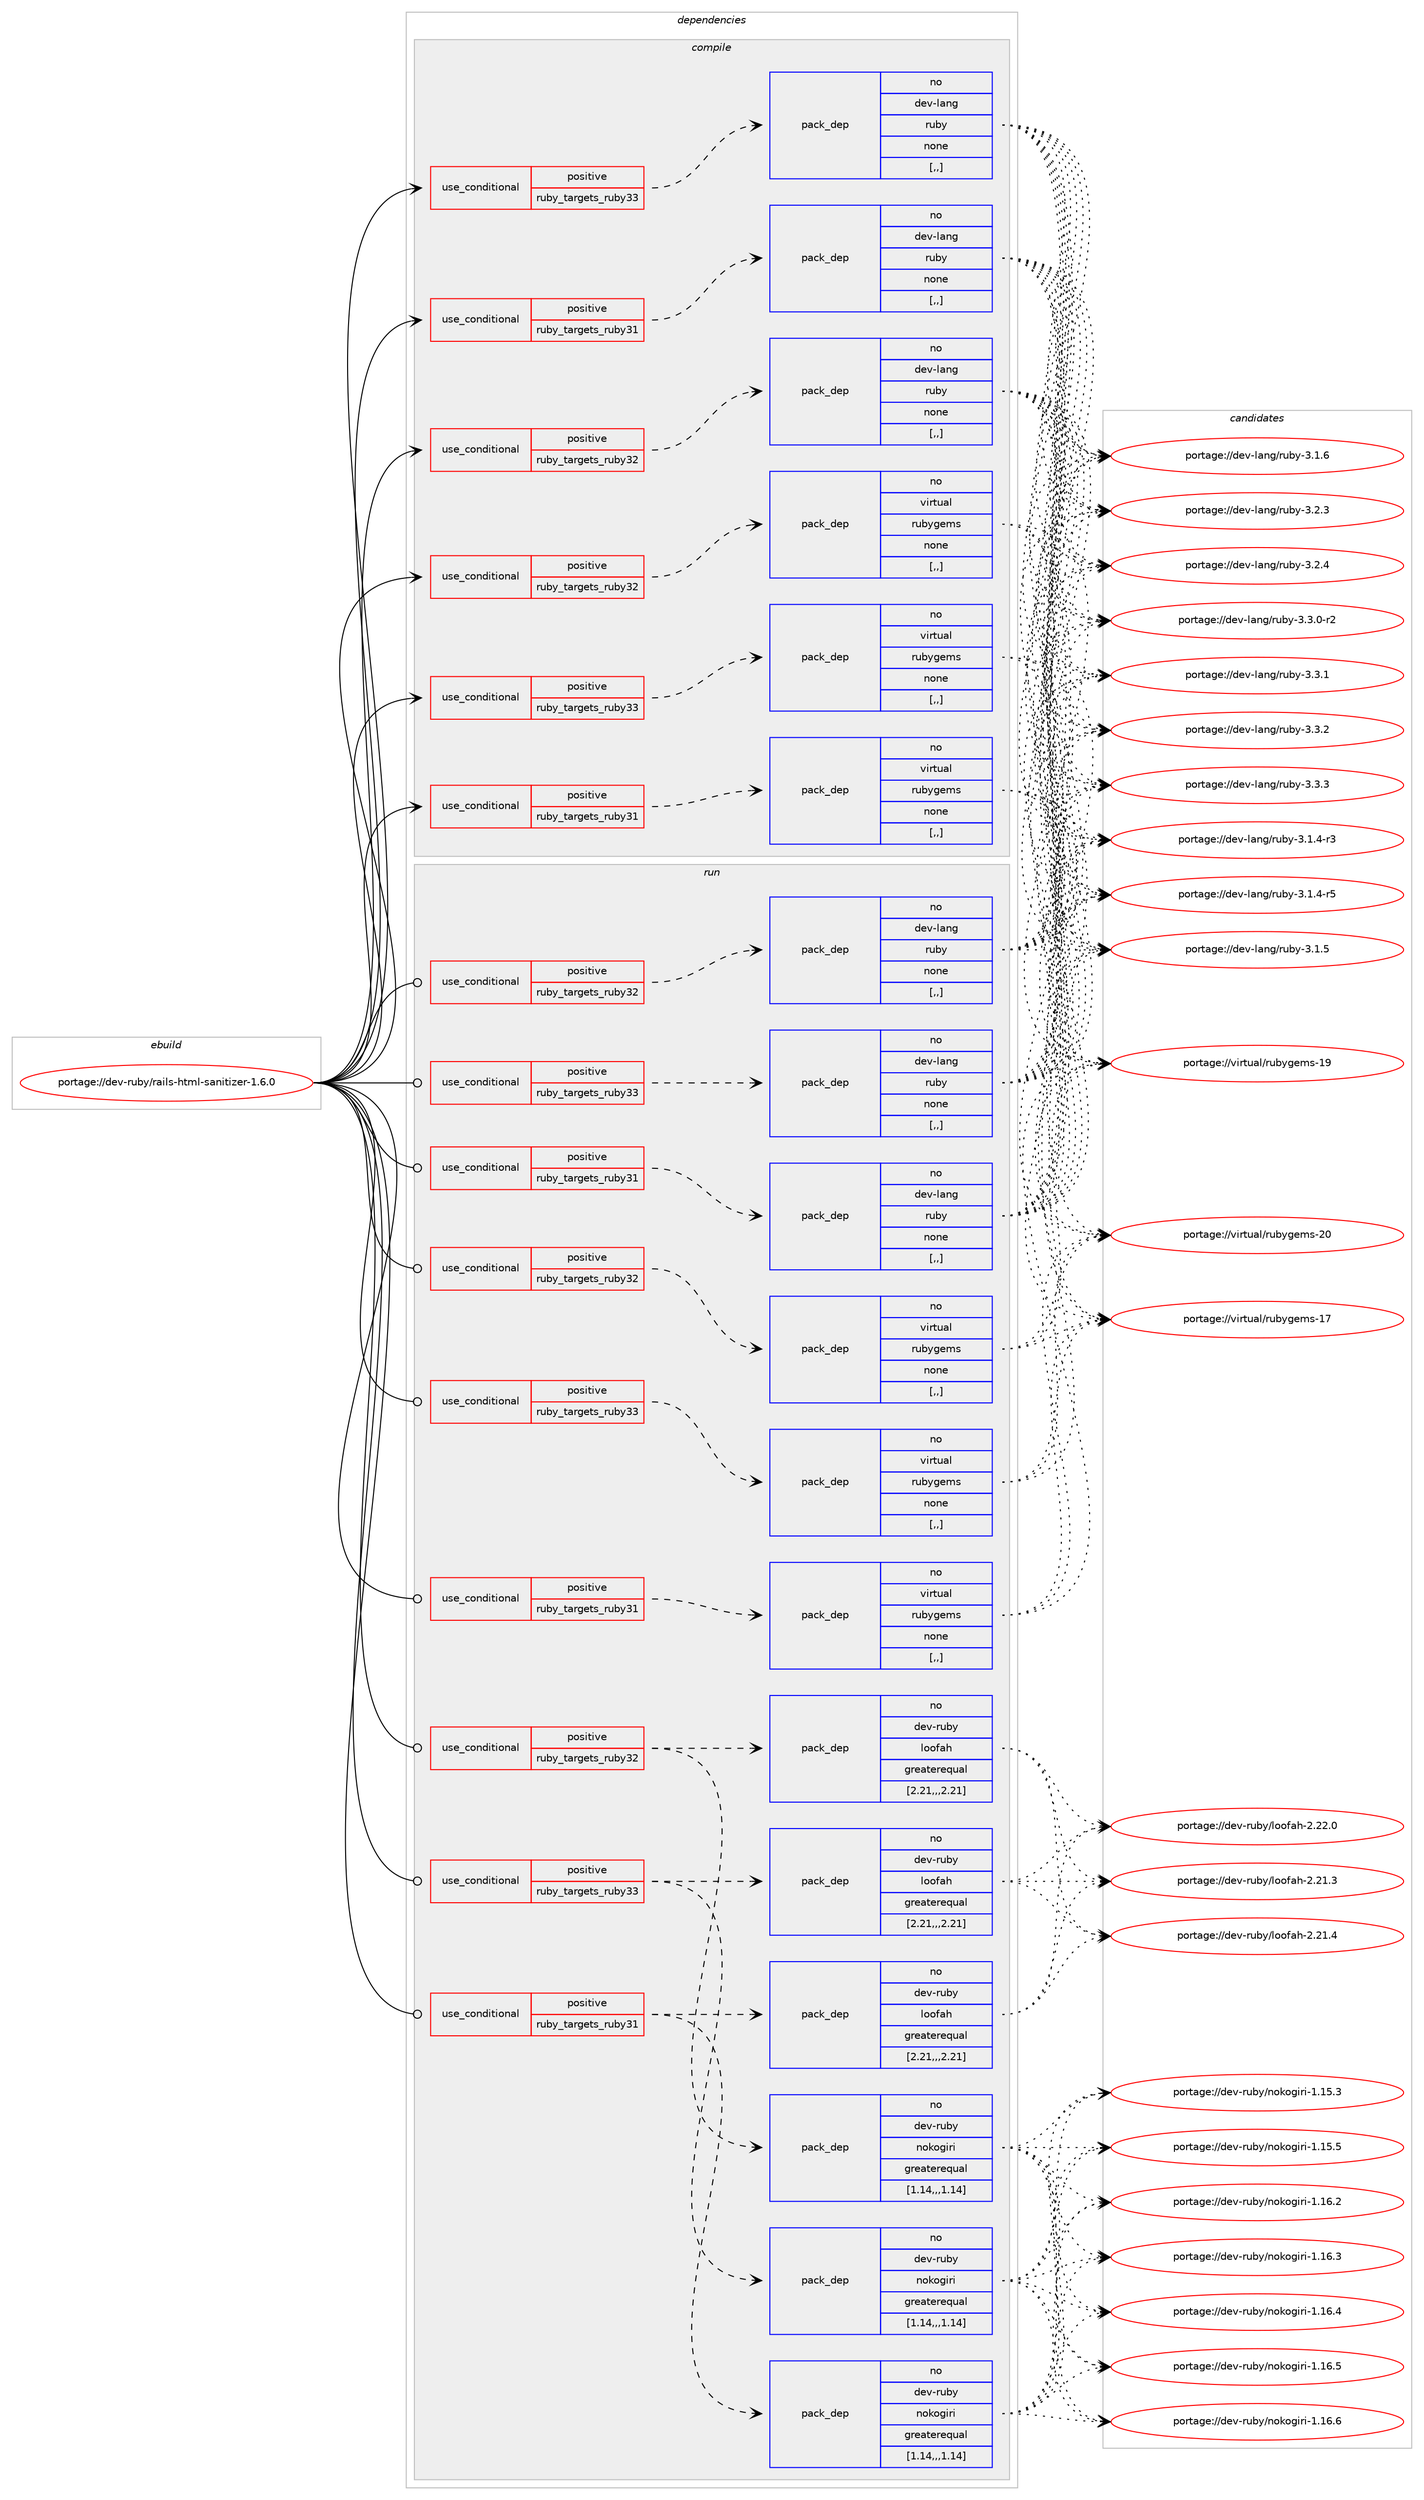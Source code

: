 digraph prolog {

# *************
# Graph options
# *************

newrank=true;
concentrate=true;
compound=true;
graph [rankdir=LR,fontname=Helvetica,fontsize=10,ranksep=1.5];#, ranksep=2.5, nodesep=0.2];
edge  [arrowhead=vee];
node  [fontname=Helvetica,fontsize=10];

# **********
# The ebuild
# **********

subgraph cluster_leftcol {
color=gray;
rank=same;
label=<<i>ebuild</i>>;
id [label="portage://dev-ruby/rails-html-sanitizer-1.6.0", color=red, width=4, href="../dev-ruby/rails-html-sanitizer-1.6.0.svg"];
}

# ****************
# The dependencies
# ****************

subgraph cluster_midcol {
color=gray;
label=<<i>dependencies</i>>;
subgraph cluster_compile {
fillcolor="#eeeeee";
style=filled;
label=<<i>compile</i>>;
subgraph cond52082 {
dependency192136 [label=<<TABLE BORDER="0" CELLBORDER="1" CELLSPACING="0" CELLPADDING="4"><TR><TD ROWSPAN="3" CELLPADDING="10">use_conditional</TD></TR><TR><TD>positive</TD></TR><TR><TD>ruby_targets_ruby31</TD></TR></TABLE>>, shape=none, color=red];
subgraph pack138737 {
dependency192137 [label=<<TABLE BORDER="0" CELLBORDER="1" CELLSPACING="0" CELLPADDING="4" WIDTH="220"><TR><TD ROWSPAN="6" CELLPADDING="30">pack_dep</TD></TR><TR><TD WIDTH="110">no</TD></TR><TR><TD>dev-lang</TD></TR><TR><TD>ruby</TD></TR><TR><TD>none</TD></TR><TR><TD>[,,]</TD></TR></TABLE>>, shape=none, color=blue];
}
dependency192136:e -> dependency192137:w [weight=20,style="dashed",arrowhead="vee"];
}
id:e -> dependency192136:w [weight=20,style="solid",arrowhead="vee"];
subgraph cond52083 {
dependency192138 [label=<<TABLE BORDER="0" CELLBORDER="1" CELLSPACING="0" CELLPADDING="4"><TR><TD ROWSPAN="3" CELLPADDING="10">use_conditional</TD></TR><TR><TD>positive</TD></TR><TR><TD>ruby_targets_ruby31</TD></TR></TABLE>>, shape=none, color=red];
subgraph pack138738 {
dependency192139 [label=<<TABLE BORDER="0" CELLBORDER="1" CELLSPACING="0" CELLPADDING="4" WIDTH="220"><TR><TD ROWSPAN="6" CELLPADDING="30">pack_dep</TD></TR><TR><TD WIDTH="110">no</TD></TR><TR><TD>virtual</TD></TR><TR><TD>rubygems</TD></TR><TR><TD>none</TD></TR><TR><TD>[,,]</TD></TR></TABLE>>, shape=none, color=blue];
}
dependency192138:e -> dependency192139:w [weight=20,style="dashed",arrowhead="vee"];
}
id:e -> dependency192138:w [weight=20,style="solid",arrowhead="vee"];
subgraph cond52084 {
dependency192140 [label=<<TABLE BORDER="0" CELLBORDER="1" CELLSPACING="0" CELLPADDING="4"><TR><TD ROWSPAN="3" CELLPADDING="10">use_conditional</TD></TR><TR><TD>positive</TD></TR><TR><TD>ruby_targets_ruby32</TD></TR></TABLE>>, shape=none, color=red];
subgraph pack138739 {
dependency192141 [label=<<TABLE BORDER="0" CELLBORDER="1" CELLSPACING="0" CELLPADDING="4" WIDTH="220"><TR><TD ROWSPAN="6" CELLPADDING="30">pack_dep</TD></TR><TR><TD WIDTH="110">no</TD></TR><TR><TD>dev-lang</TD></TR><TR><TD>ruby</TD></TR><TR><TD>none</TD></TR><TR><TD>[,,]</TD></TR></TABLE>>, shape=none, color=blue];
}
dependency192140:e -> dependency192141:w [weight=20,style="dashed",arrowhead="vee"];
}
id:e -> dependency192140:w [weight=20,style="solid",arrowhead="vee"];
subgraph cond52085 {
dependency192142 [label=<<TABLE BORDER="0" CELLBORDER="1" CELLSPACING="0" CELLPADDING="4"><TR><TD ROWSPAN="3" CELLPADDING="10">use_conditional</TD></TR><TR><TD>positive</TD></TR><TR><TD>ruby_targets_ruby32</TD></TR></TABLE>>, shape=none, color=red];
subgraph pack138740 {
dependency192143 [label=<<TABLE BORDER="0" CELLBORDER="1" CELLSPACING="0" CELLPADDING="4" WIDTH="220"><TR><TD ROWSPAN="6" CELLPADDING="30">pack_dep</TD></TR><TR><TD WIDTH="110">no</TD></TR><TR><TD>virtual</TD></TR><TR><TD>rubygems</TD></TR><TR><TD>none</TD></TR><TR><TD>[,,]</TD></TR></TABLE>>, shape=none, color=blue];
}
dependency192142:e -> dependency192143:w [weight=20,style="dashed",arrowhead="vee"];
}
id:e -> dependency192142:w [weight=20,style="solid",arrowhead="vee"];
subgraph cond52086 {
dependency192144 [label=<<TABLE BORDER="0" CELLBORDER="1" CELLSPACING="0" CELLPADDING="4"><TR><TD ROWSPAN="3" CELLPADDING="10">use_conditional</TD></TR><TR><TD>positive</TD></TR><TR><TD>ruby_targets_ruby33</TD></TR></TABLE>>, shape=none, color=red];
subgraph pack138741 {
dependency192145 [label=<<TABLE BORDER="0" CELLBORDER="1" CELLSPACING="0" CELLPADDING="4" WIDTH="220"><TR><TD ROWSPAN="6" CELLPADDING="30">pack_dep</TD></TR><TR><TD WIDTH="110">no</TD></TR><TR><TD>dev-lang</TD></TR><TR><TD>ruby</TD></TR><TR><TD>none</TD></TR><TR><TD>[,,]</TD></TR></TABLE>>, shape=none, color=blue];
}
dependency192144:e -> dependency192145:w [weight=20,style="dashed",arrowhead="vee"];
}
id:e -> dependency192144:w [weight=20,style="solid",arrowhead="vee"];
subgraph cond52087 {
dependency192146 [label=<<TABLE BORDER="0" CELLBORDER="1" CELLSPACING="0" CELLPADDING="4"><TR><TD ROWSPAN="3" CELLPADDING="10">use_conditional</TD></TR><TR><TD>positive</TD></TR><TR><TD>ruby_targets_ruby33</TD></TR></TABLE>>, shape=none, color=red];
subgraph pack138742 {
dependency192147 [label=<<TABLE BORDER="0" CELLBORDER="1" CELLSPACING="0" CELLPADDING="4" WIDTH="220"><TR><TD ROWSPAN="6" CELLPADDING="30">pack_dep</TD></TR><TR><TD WIDTH="110">no</TD></TR><TR><TD>virtual</TD></TR><TR><TD>rubygems</TD></TR><TR><TD>none</TD></TR><TR><TD>[,,]</TD></TR></TABLE>>, shape=none, color=blue];
}
dependency192146:e -> dependency192147:w [weight=20,style="dashed",arrowhead="vee"];
}
id:e -> dependency192146:w [weight=20,style="solid",arrowhead="vee"];
}
subgraph cluster_compileandrun {
fillcolor="#eeeeee";
style=filled;
label=<<i>compile and run</i>>;
}
subgraph cluster_run {
fillcolor="#eeeeee";
style=filled;
label=<<i>run</i>>;
subgraph cond52088 {
dependency192148 [label=<<TABLE BORDER="0" CELLBORDER="1" CELLSPACING="0" CELLPADDING="4"><TR><TD ROWSPAN="3" CELLPADDING="10">use_conditional</TD></TR><TR><TD>positive</TD></TR><TR><TD>ruby_targets_ruby31</TD></TR></TABLE>>, shape=none, color=red];
subgraph pack138743 {
dependency192149 [label=<<TABLE BORDER="0" CELLBORDER="1" CELLSPACING="0" CELLPADDING="4" WIDTH="220"><TR><TD ROWSPAN="6" CELLPADDING="30">pack_dep</TD></TR><TR><TD WIDTH="110">no</TD></TR><TR><TD>dev-lang</TD></TR><TR><TD>ruby</TD></TR><TR><TD>none</TD></TR><TR><TD>[,,]</TD></TR></TABLE>>, shape=none, color=blue];
}
dependency192148:e -> dependency192149:w [weight=20,style="dashed",arrowhead="vee"];
}
id:e -> dependency192148:w [weight=20,style="solid",arrowhead="odot"];
subgraph cond52089 {
dependency192150 [label=<<TABLE BORDER="0" CELLBORDER="1" CELLSPACING="0" CELLPADDING="4"><TR><TD ROWSPAN="3" CELLPADDING="10">use_conditional</TD></TR><TR><TD>positive</TD></TR><TR><TD>ruby_targets_ruby31</TD></TR></TABLE>>, shape=none, color=red];
subgraph pack138744 {
dependency192151 [label=<<TABLE BORDER="0" CELLBORDER="1" CELLSPACING="0" CELLPADDING="4" WIDTH="220"><TR><TD ROWSPAN="6" CELLPADDING="30">pack_dep</TD></TR><TR><TD WIDTH="110">no</TD></TR><TR><TD>dev-ruby</TD></TR><TR><TD>loofah</TD></TR><TR><TD>greaterequal</TD></TR><TR><TD>[2.21,,,2.21]</TD></TR></TABLE>>, shape=none, color=blue];
}
dependency192150:e -> dependency192151:w [weight=20,style="dashed",arrowhead="vee"];
subgraph pack138745 {
dependency192152 [label=<<TABLE BORDER="0" CELLBORDER="1" CELLSPACING="0" CELLPADDING="4" WIDTH="220"><TR><TD ROWSPAN="6" CELLPADDING="30">pack_dep</TD></TR><TR><TD WIDTH="110">no</TD></TR><TR><TD>dev-ruby</TD></TR><TR><TD>nokogiri</TD></TR><TR><TD>greaterequal</TD></TR><TR><TD>[1.14,,,1.14]</TD></TR></TABLE>>, shape=none, color=blue];
}
dependency192150:e -> dependency192152:w [weight=20,style="dashed",arrowhead="vee"];
}
id:e -> dependency192150:w [weight=20,style="solid",arrowhead="odot"];
subgraph cond52090 {
dependency192153 [label=<<TABLE BORDER="0" CELLBORDER="1" CELLSPACING="0" CELLPADDING="4"><TR><TD ROWSPAN="3" CELLPADDING="10">use_conditional</TD></TR><TR><TD>positive</TD></TR><TR><TD>ruby_targets_ruby31</TD></TR></TABLE>>, shape=none, color=red];
subgraph pack138746 {
dependency192154 [label=<<TABLE BORDER="0" CELLBORDER="1" CELLSPACING="0" CELLPADDING="4" WIDTH="220"><TR><TD ROWSPAN="6" CELLPADDING="30">pack_dep</TD></TR><TR><TD WIDTH="110">no</TD></TR><TR><TD>virtual</TD></TR><TR><TD>rubygems</TD></TR><TR><TD>none</TD></TR><TR><TD>[,,]</TD></TR></TABLE>>, shape=none, color=blue];
}
dependency192153:e -> dependency192154:w [weight=20,style="dashed",arrowhead="vee"];
}
id:e -> dependency192153:w [weight=20,style="solid",arrowhead="odot"];
subgraph cond52091 {
dependency192155 [label=<<TABLE BORDER="0" CELLBORDER="1" CELLSPACING="0" CELLPADDING="4"><TR><TD ROWSPAN="3" CELLPADDING="10">use_conditional</TD></TR><TR><TD>positive</TD></TR><TR><TD>ruby_targets_ruby32</TD></TR></TABLE>>, shape=none, color=red];
subgraph pack138747 {
dependency192156 [label=<<TABLE BORDER="0" CELLBORDER="1" CELLSPACING="0" CELLPADDING="4" WIDTH="220"><TR><TD ROWSPAN="6" CELLPADDING="30">pack_dep</TD></TR><TR><TD WIDTH="110">no</TD></TR><TR><TD>dev-lang</TD></TR><TR><TD>ruby</TD></TR><TR><TD>none</TD></TR><TR><TD>[,,]</TD></TR></TABLE>>, shape=none, color=blue];
}
dependency192155:e -> dependency192156:w [weight=20,style="dashed",arrowhead="vee"];
}
id:e -> dependency192155:w [weight=20,style="solid",arrowhead="odot"];
subgraph cond52092 {
dependency192157 [label=<<TABLE BORDER="0" CELLBORDER="1" CELLSPACING="0" CELLPADDING="4"><TR><TD ROWSPAN="3" CELLPADDING="10">use_conditional</TD></TR><TR><TD>positive</TD></TR><TR><TD>ruby_targets_ruby32</TD></TR></TABLE>>, shape=none, color=red];
subgraph pack138748 {
dependency192158 [label=<<TABLE BORDER="0" CELLBORDER="1" CELLSPACING="0" CELLPADDING="4" WIDTH="220"><TR><TD ROWSPAN="6" CELLPADDING="30">pack_dep</TD></TR><TR><TD WIDTH="110">no</TD></TR><TR><TD>dev-ruby</TD></TR><TR><TD>loofah</TD></TR><TR><TD>greaterequal</TD></TR><TR><TD>[2.21,,,2.21]</TD></TR></TABLE>>, shape=none, color=blue];
}
dependency192157:e -> dependency192158:w [weight=20,style="dashed",arrowhead="vee"];
subgraph pack138749 {
dependency192159 [label=<<TABLE BORDER="0" CELLBORDER="1" CELLSPACING="0" CELLPADDING="4" WIDTH="220"><TR><TD ROWSPAN="6" CELLPADDING="30">pack_dep</TD></TR><TR><TD WIDTH="110">no</TD></TR><TR><TD>dev-ruby</TD></TR><TR><TD>nokogiri</TD></TR><TR><TD>greaterequal</TD></TR><TR><TD>[1.14,,,1.14]</TD></TR></TABLE>>, shape=none, color=blue];
}
dependency192157:e -> dependency192159:w [weight=20,style="dashed",arrowhead="vee"];
}
id:e -> dependency192157:w [weight=20,style="solid",arrowhead="odot"];
subgraph cond52093 {
dependency192160 [label=<<TABLE BORDER="0" CELLBORDER="1" CELLSPACING="0" CELLPADDING="4"><TR><TD ROWSPAN="3" CELLPADDING="10">use_conditional</TD></TR><TR><TD>positive</TD></TR><TR><TD>ruby_targets_ruby32</TD></TR></TABLE>>, shape=none, color=red];
subgraph pack138750 {
dependency192161 [label=<<TABLE BORDER="0" CELLBORDER="1" CELLSPACING="0" CELLPADDING="4" WIDTH="220"><TR><TD ROWSPAN="6" CELLPADDING="30">pack_dep</TD></TR><TR><TD WIDTH="110">no</TD></TR><TR><TD>virtual</TD></TR><TR><TD>rubygems</TD></TR><TR><TD>none</TD></TR><TR><TD>[,,]</TD></TR></TABLE>>, shape=none, color=blue];
}
dependency192160:e -> dependency192161:w [weight=20,style="dashed",arrowhead="vee"];
}
id:e -> dependency192160:w [weight=20,style="solid",arrowhead="odot"];
subgraph cond52094 {
dependency192162 [label=<<TABLE BORDER="0" CELLBORDER="1" CELLSPACING="0" CELLPADDING="4"><TR><TD ROWSPAN="3" CELLPADDING="10">use_conditional</TD></TR><TR><TD>positive</TD></TR><TR><TD>ruby_targets_ruby33</TD></TR></TABLE>>, shape=none, color=red];
subgraph pack138751 {
dependency192163 [label=<<TABLE BORDER="0" CELLBORDER="1" CELLSPACING="0" CELLPADDING="4" WIDTH="220"><TR><TD ROWSPAN="6" CELLPADDING="30">pack_dep</TD></TR><TR><TD WIDTH="110">no</TD></TR><TR><TD>dev-lang</TD></TR><TR><TD>ruby</TD></TR><TR><TD>none</TD></TR><TR><TD>[,,]</TD></TR></TABLE>>, shape=none, color=blue];
}
dependency192162:e -> dependency192163:w [weight=20,style="dashed",arrowhead="vee"];
}
id:e -> dependency192162:w [weight=20,style="solid",arrowhead="odot"];
subgraph cond52095 {
dependency192164 [label=<<TABLE BORDER="0" CELLBORDER="1" CELLSPACING="0" CELLPADDING="4"><TR><TD ROWSPAN="3" CELLPADDING="10">use_conditional</TD></TR><TR><TD>positive</TD></TR><TR><TD>ruby_targets_ruby33</TD></TR></TABLE>>, shape=none, color=red];
subgraph pack138752 {
dependency192165 [label=<<TABLE BORDER="0" CELLBORDER="1" CELLSPACING="0" CELLPADDING="4" WIDTH="220"><TR><TD ROWSPAN="6" CELLPADDING="30">pack_dep</TD></TR><TR><TD WIDTH="110">no</TD></TR><TR><TD>dev-ruby</TD></TR><TR><TD>loofah</TD></TR><TR><TD>greaterequal</TD></TR><TR><TD>[2.21,,,2.21]</TD></TR></TABLE>>, shape=none, color=blue];
}
dependency192164:e -> dependency192165:w [weight=20,style="dashed",arrowhead="vee"];
subgraph pack138753 {
dependency192166 [label=<<TABLE BORDER="0" CELLBORDER="1" CELLSPACING="0" CELLPADDING="4" WIDTH="220"><TR><TD ROWSPAN="6" CELLPADDING="30">pack_dep</TD></TR><TR><TD WIDTH="110">no</TD></TR><TR><TD>dev-ruby</TD></TR><TR><TD>nokogiri</TD></TR><TR><TD>greaterequal</TD></TR><TR><TD>[1.14,,,1.14]</TD></TR></TABLE>>, shape=none, color=blue];
}
dependency192164:e -> dependency192166:w [weight=20,style="dashed",arrowhead="vee"];
}
id:e -> dependency192164:w [weight=20,style="solid",arrowhead="odot"];
subgraph cond52096 {
dependency192167 [label=<<TABLE BORDER="0" CELLBORDER="1" CELLSPACING="0" CELLPADDING="4"><TR><TD ROWSPAN="3" CELLPADDING="10">use_conditional</TD></TR><TR><TD>positive</TD></TR><TR><TD>ruby_targets_ruby33</TD></TR></TABLE>>, shape=none, color=red];
subgraph pack138754 {
dependency192168 [label=<<TABLE BORDER="0" CELLBORDER="1" CELLSPACING="0" CELLPADDING="4" WIDTH="220"><TR><TD ROWSPAN="6" CELLPADDING="30">pack_dep</TD></TR><TR><TD WIDTH="110">no</TD></TR><TR><TD>virtual</TD></TR><TR><TD>rubygems</TD></TR><TR><TD>none</TD></TR><TR><TD>[,,]</TD></TR></TABLE>>, shape=none, color=blue];
}
dependency192167:e -> dependency192168:w [weight=20,style="dashed",arrowhead="vee"];
}
id:e -> dependency192167:w [weight=20,style="solid",arrowhead="odot"];
}
}

# **************
# The candidates
# **************

subgraph cluster_choices {
rank=same;
color=gray;
label=<<i>candidates</i>>;

subgraph choice138737 {
color=black;
nodesep=1;
choice100101118451089711010347114117981214551464946524511451 [label="portage://dev-lang/ruby-3.1.4-r3", color=red, width=4,href="../dev-lang/ruby-3.1.4-r3.svg"];
choice100101118451089711010347114117981214551464946524511453 [label="portage://dev-lang/ruby-3.1.4-r5", color=red, width=4,href="../dev-lang/ruby-3.1.4-r5.svg"];
choice10010111845108971101034711411798121455146494653 [label="portage://dev-lang/ruby-3.1.5", color=red, width=4,href="../dev-lang/ruby-3.1.5.svg"];
choice10010111845108971101034711411798121455146494654 [label="portage://dev-lang/ruby-3.1.6", color=red, width=4,href="../dev-lang/ruby-3.1.6.svg"];
choice10010111845108971101034711411798121455146504651 [label="portage://dev-lang/ruby-3.2.3", color=red, width=4,href="../dev-lang/ruby-3.2.3.svg"];
choice10010111845108971101034711411798121455146504652 [label="portage://dev-lang/ruby-3.2.4", color=red, width=4,href="../dev-lang/ruby-3.2.4.svg"];
choice100101118451089711010347114117981214551465146484511450 [label="portage://dev-lang/ruby-3.3.0-r2", color=red, width=4,href="../dev-lang/ruby-3.3.0-r2.svg"];
choice10010111845108971101034711411798121455146514649 [label="portage://dev-lang/ruby-3.3.1", color=red, width=4,href="../dev-lang/ruby-3.3.1.svg"];
choice10010111845108971101034711411798121455146514650 [label="portage://dev-lang/ruby-3.3.2", color=red, width=4,href="../dev-lang/ruby-3.3.2.svg"];
choice10010111845108971101034711411798121455146514651 [label="portage://dev-lang/ruby-3.3.3", color=red, width=4,href="../dev-lang/ruby-3.3.3.svg"];
dependency192137:e -> choice100101118451089711010347114117981214551464946524511451:w [style=dotted,weight="100"];
dependency192137:e -> choice100101118451089711010347114117981214551464946524511453:w [style=dotted,weight="100"];
dependency192137:e -> choice10010111845108971101034711411798121455146494653:w [style=dotted,weight="100"];
dependency192137:e -> choice10010111845108971101034711411798121455146494654:w [style=dotted,weight="100"];
dependency192137:e -> choice10010111845108971101034711411798121455146504651:w [style=dotted,weight="100"];
dependency192137:e -> choice10010111845108971101034711411798121455146504652:w [style=dotted,weight="100"];
dependency192137:e -> choice100101118451089711010347114117981214551465146484511450:w [style=dotted,weight="100"];
dependency192137:e -> choice10010111845108971101034711411798121455146514649:w [style=dotted,weight="100"];
dependency192137:e -> choice10010111845108971101034711411798121455146514650:w [style=dotted,weight="100"];
dependency192137:e -> choice10010111845108971101034711411798121455146514651:w [style=dotted,weight="100"];
}
subgraph choice138738 {
color=black;
nodesep=1;
choice118105114116117971084711411798121103101109115454955 [label="portage://virtual/rubygems-17", color=red, width=4,href="../virtual/rubygems-17.svg"];
choice118105114116117971084711411798121103101109115454957 [label="portage://virtual/rubygems-19", color=red, width=4,href="../virtual/rubygems-19.svg"];
choice118105114116117971084711411798121103101109115455048 [label="portage://virtual/rubygems-20", color=red, width=4,href="../virtual/rubygems-20.svg"];
dependency192139:e -> choice118105114116117971084711411798121103101109115454955:w [style=dotted,weight="100"];
dependency192139:e -> choice118105114116117971084711411798121103101109115454957:w [style=dotted,weight="100"];
dependency192139:e -> choice118105114116117971084711411798121103101109115455048:w [style=dotted,weight="100"];
}
subgraph choice138739 {
color=black;
nodesep=1;
choice100101118451089711010347114117981214551464946524511451 [label="portage://dev-lang/ruby-3.1.4-r3", color=red, width=4,href="../dev-lang/ruby-3.1.4-r3.svg"];
choice100101118451089711010347114117981214551464946524511453 [label="portage://dev-lang/ruby-3.1.4-r5", color=red, width=4,href="../dev-lang/ruby-3.1.4-r5.svg"];
choice10010111845108971101034711411798121455146494653 [label="portage://dev-lang/ruby-3.1.5", color=red, width=4,href="../dev-lang/ruby-3.1.5.svg"];
choice10010111845108971101034711411798121455146494654 [label="portage://dev-lang/ruby-3.1.6", color=red, width=4,href="../dev-lang/ruby-3.1.6.svg"];
choice10010111845108971101034711411798121455146504651 [label="portage://dev-lang/ruby-3.2.3", color=red, width=4,href="../dev-lang/ruby-3.2.3.svg"];
choice10010111845108971101034711411798121455146504652 [label="portage://dev-lang/ruby-3.2.4", color=red, width=4,href="../dev-lang/ruby-3.2.4.svg"];
choice100101118451089711010347114117981214551465146484511450 [label="portage://dev-lang/ruby-3.3.0-r2", color=red, width=4,href="../dev-lang/ruby-3.3.0-r2.svg"];
choice10010111845108971101034711411798121455146514649 [label="portage://dev-lang/ruby-3.3.1", color=red, width=4,href="../dev-lang/ruby-3.3.1.svg"];
choice10010111845108971101034711411798121455146514650 [label="portage://dev-lang/ruby-3.3.2", color=red, width=4,href="../dev-lang/ruby-3.3.2.svg"];
choice10010111845108971101034711411798121455146514651 [label="portage://dev-lang/ruby-3.3.3", color=red, width=4,href="../dev-lang/ruby-3.3.3.svg"];
dependency192141:e -> choice100101118451089711010347114117981214551464946524511451:w [style=dotted,weight="100"];
dependency192141:e -> choice100101118451089711010347114117981214551464946524511453:w [style=dotted,weight="100"];
dependency192141:e -> choice10010111845108971101034711411798121455146494653:w [style=dotted,weight="100"];
dependency192141:e -> choice10010111845108971101034711411798121455146494654:w [style=dotted,weight="100"];
dependency192141:e -> choice10010111845108971101034711411798121455146504651:w [style=dotted,weight="100"];
dependency192141:e -> choice10010111845108971101034711411798121455146504652:w [style=dotted,weight="100"];
dependency192141:e -> choice100101118451089711010347114117981214551465146484511450:w [style=dotted,weight="100"];
dependency192141:e -> choice10010111845108971101034711411798121455146514649:w [style=dotted,weight="100"];
dependency192141:e -> choice10010111845108971101034711411798121455146514650:w [style=dotted,weight="100"];
dependency192141:e -> choice10010111845108971101034711411798121455146514651:w [style=dotted,weight="100"];
}
subgraph choice138740 {
color=black;
nodesep=1;
choice118105114116117971084711411798121103101109115454955 [label="portage://virtual/rubygems-17", color=red, width=4,href="../virtual/rubygems-17.svg"];
choice118105114116117971084711411798121103101109115454957 [label="portage://virtual/rubygems-19", color=red, width=4,href="../virtual/rubygems-19.svg"];
choice118105114116117971084711411798121103101109115455048 [label="portage://virtual/rubygems-20", color=red, width=4,href="../virtual/rubygems-20.svg"];
dependency192143:e -> choice118105114116117971084711411798121103101109115454955:w [style=dotted,weight="100"];
dependency192143:e -> choice118105114116117971084711411798121103101109115454957:w [style=dotted,weight="100"];
dependency192143:e -> choice118105114116117971084711411798121103101109115455048:w [style=dotted,weight="100"];
}
subgraph choice138741 {
color=black;
nodesep=1;
choice100101118451089711010347114117981214551464946524511451 [label="portage://dev-lang/ruby-3.1.4-r3", color=red, width=4,href="../dev-lang/ruby-3.1.4-r3.svg"];
choice100101118451089711010347114117981214551464946524511453 [label="portage://dev-lang/ruby-3.1.4-r5", color=red, width=4,href="../dev-lang/ruby-3.1.4-r5.svg"];
choice10010111845108971101034711411798121455146494653 [label="portage://dev-lang/ruby-3.1.5", color=red, width=4,href="../dev-lang/ruby-3.1.5.svg"];
choice10010111845108971101034711411798121455146494654 [label="portage://dev-lang/ruby-3.1.6", color=red, width=4,href="../dev-lang/ruby-3.1.6.svg"];
choice10010111845108971101034711411798121455146504651 [label="portage://dev-lang/ruby-3.2.3", color=red, width=4,href="../dev-lang/ruby-3.2.3.svg"];
choice10010111845108971101034711411798121455146504652 [label="portage://dev-lang/ruby-3.2.4", color=red, width=4,href="../dev-lang/ruby-3.2.4.svg"];
choice100101118451089711010347114117981214551465146484511450 [label="portage://dev-lang/ruby-3.3.0-r2", color=red, width=4,href="../dev-lang/ruby-3.3.0-r2.svg"];
choice10010111845108971101034711411798121455146514649 [label="portage://dev-lang/ruby-3.3.1", color=red, width=4,href="../dev-lang/ruby-3.3.1.svg"];
choice10010111845108971101034711411798121455146514650 [label="portage://dev-lang/ruby-3.3.2", color=red, width=4,href="../dev-lang/ruby-3.3.2.svg"];
choice10010111845108971101034711411798121455146514651 [label="portage://dev-lang/ruby-3.3.3", color=red, width=4,href="../dev-lang/ruby-3.3.3.svg"];
dependency192145:e -> choice100101118451089711010347114117981214551464946524511451:w [style=dotted,weight="100"];
dependency192145:e -> choice100101118451089711010347114117981214551464946524511453:w [style=dotted,weight="100"];
dependency192145:e -> choice10010111845108971101034711411798121455146494653:w [style=dotted,weight="100"];
dependency192145:e -> choice10010111845108971101034711411798121455146494654:w [style=dotted,weight="100"];
dependency192145:e -> choice10010111845108971101034711411798121455146504651:w [style=dotted,weight="100"];
dependency192145:e -> choice10010111845108971101034711411798121455146504652:w [style=dotted,weight="100"];
dependency192145:e -> choice100101118451089711010347114117981214551465146484511450:w [style=dotted,weight="100"];
dependency192145:e -> choice10010111845108971101034711411798121455146514649:w [style=dotted,weight="100"];
dependency192145:e -> choice10010111845108971101034711411798121455146514650:w [style=dotted,weight="100"];
dependency192145:e -> choice10010111845108971101034711411798121455146514651:w [style=dotted,weight="100"];
}
subgraph choice138742 {
color=black;
nodesep=1;
choice118105114116117971084711411798121103101109115454955 [label="portage://virtual/rubygems-17", color=red, width=4,href="../virtual/rubygems-17.svg"];
choice118105114116117971084711411798121103101109115454957 [label="portage://virtual/rubygems-19", color=red, width=4,href="../virtual/rubygems-19.svg"];
choice118105114116117971084711411798121103101109115455048 [label="portage://virtual/rubygems-20", color=red, width=4,href="../virtual/rubygems-20.svg"];
dependency192147:e -> choice118105114116117971084711411798121103101109115454955:w [style=dotted,weight="100"];
dependency192147:e -> choice118105114116117971084711411798121103101109115454957:w [style=dotted,weight="100"];
dependency192147:e -> choice118105114116117971084711411798121103101109115455048:w [style=dotted,weight="100"];
}
subgraph choice138743 {
color=black;
nodesep=1;
choice100101118451089711010347114117981214551464946524511451 [label="portage://dev-lang/ruby-3.1.4-r3", color=red, width=4,href="../dev-lang/ruby-3.1.4-r3.svg"];
choice100101118451089711010347114117981214551464946524511453 [label="portage://dev-lang/ruby-3.1.4-r5", color=red, width=4,href="../dev-lang/ruby-3.1.4-r5.svg"];
choice10010111845108971101034711411798121455146494653 [label="portage://dev-lang/ruby-3.1.5", color=red, width=4,href="../dev-lang/ruby-3.1.5.svg"];
choice10010111845108971101034711411798121455146494654 [label="portage://dev-lang/ruby-3.1.6", color=red, width=4,href="../dev-lang/ruby-3.1.6.svg"];
choice10010111845108971101034711411798121455146504651 [label="portage://dev-lang/ruby-3.2.3", color=red, width=4,href="../dev-lang/ruby-3.2.3.svg"];
choice10010111845108971101034711411798121455146504652 [label="portage://dev-lang/ruby-3.2.4", color=red, width=4,href="../dev-lang/ruby-3.2.4.svg"];
choice100101118451089711010347114117981214551465146484511450 [label="portage://dev-lang/ruby-3.3.0-r2", color=red, width=4,href="../dev-lang/ruby-3.3.0-r2.svg"];
choice10010111845108971101034711411798121455146514649 [label="portage://dev-lang/ruby-3.3.1", color=red, width=4,href="../dev-lang/ruby-3.3.1.svg"];
choice10010111845108971101034711411798121455146514650 [label="portage://dev-lang/ruby-3.3.2", color=red, width=4,href="../dev-lang/ruby-3.3.2.svg"];
choice10010111845108971101034711411798121455146514651 [label="portage://dev-lang/ruby-3.3.3", color=red, width=4,href="../dev-lang/ruby-3.3.3.svg"];
dependency192149:e -> choice100101118451089711010347114117981214551464946524511451:w [style=dotted,weight="100"];
dependency192149:e -> choice100101118451089711010347114117981214551464946524511453:w [style=dotted,weight="100"];
dependency192149:e -> choice10010111845108971101034711411798121455146494653:w [style=dotted,weight="100"];
dependency192149:e -> choice10010111845108971101034711411798121455146494654:w [style=dotted,weight="100"];
dependency192149:e -> choice10010111845108971101034711411798121455146504651:w [style=dotted,weight="100"];
dependency192149:e -> choice10010111845108971101034711411798121455146504652:w [style=dotted,weight="100"];
dependency192149:e -> choice100101118451089711010347114117981214551465146484511450:w [style=dotted,weight="100"];
dependency192149:e -> choice10010111845108971101034711411798121455146514649:w [style=dotted,weight="100"];
dependency192149:e -> choice10010111845108971101034711411798121455146514650:w [style=dotted,weight="100"];
dependency192149:e -> choice10010111845108971101034711411798121455146514651:w [style=dotted,weight="100"];
}
subgraph choice138744 {
color=black;
nodesep=1;
choice1001011184511411798121471081111111029710445504650494651 [label="portage://dev-ruby/loofah-2.21.3", color=red, width=4,href="../dev-ruby/loofah-2.21.3.svg"];
choice1001011184511411798121471081111111029710445504650494652 [label="portage://dev-ruby/loofah-2.21.4", color=red, width=4,href="../dev-ruby/loofah-2.21.4.svg"];
choice1001011184511411798121471081111111029710445504650504648 [label="portage://dev-ruby/loofah-2.22.0", color=red, width=4,href="../dev-ruby/loofah-2.22.0.svg"];
dependency192151:e -> choice1001011184511411798121471081111111029710445504650494651:w [style=dotted,weight="100"];
dependency192151:e -> choice1001011184511411798121471081111111029710445504650494652:w [style=dotted,weight="100"];
dependency192151:e -> choice1001011184511411798121471081111111029710445504650504648:w [style=dotted,weight="100"];
}
subgraph choice138745 {
color=black;
nodesep=1;
choice10010111845114117981214711011110711110310511410545494649534651 [label="portage://dev-ruby/nokogiri-1.15.3", color=red, width=4,href="../dev-ruby/nokogiri-1.15.3.svg"];
choice10010111845114117981214711011110711110310511410545494649534653 [label="portage://dev-ruby/nokogiri-1.15.5", color=red, width=4,href="../dev-ruby/nokogiri-1.15.5.svg"];
choice10010111845114117981214711011110711110310511410545494649544650 [label="portage://dev-ruby/nokogiri-1.16.2", color=red, width=4,href="../dev-ruby/nokogiri-1.16.2.svg"];
choice10010111845114117981214711011110711110310511410545494649544651 [label="portage://dev-ruby/nokogiri-1.16.3", color=red, width=4,href="../dev-ruby/nokogiri-1.16.3.svg"];
choice10010111845114117981214711011110711110310511410545494649544652 [label="portage://dev-ruby/nokogiri-1.16.4", color=red, width=4,href="../dev-ruby/nokogiri-1.16.4.svg"];
choice10010111845114117981214711011110711110310511410545494649544653 [label="portage://dev-ruby/nokogiri-1.16.5", color=red, width=4,href="../dev-ruby/nokogiri-1.16.5.svg"];
choice10010111845114117981214711011110711110310511410545494649544654 [label="portage://dev-ruby/nokogiri-1.16.6", color=red, width=4,href="../dev-ruby/nokogiri-1.16.6.svg"];
dependency192152:e -> choice10010111845114117981214711011110711110310511410545494649534651:w [style=dotted,weight="100"];
dependency192152:e -> choice10010111845114117981214711011110711110310511410545494649534653:w [style=dotted,weight="100"];
dependency192152:e -> choice10010111845114117981214711011110711110310511410545494649544650:w [style=dotted,weight="100"];
dependency192152:e -> choice10010111845114117981214711011110711110310511410545494649544651:w [style=dotted,weight="100"];
dependency192152:e -> choice10010111845114117981214711011110711110310511410545494649544652:w [style=dotted,weight="100"];
dependency192152:e -> choice10010111845114117981214711011110711110310511410545494649544653:w [style=dotted,weight="100"];
dependency192152:e -> choice10010111845114117981214711011110711110310511410545494649544654:w [style=dotted,weight="100"];
}
subgraph choice138746 {
color=black;
nodesep=1;
choice118105114116117971084711411798121103101109115454955 [label="portage://virtual/rubygems-17", color=red, width=4,href="../virtual/rubygems-17.svg"];
choice118105114116117971084711411798121103101109115454957 [label="portage://virtual/rubygems-19", color=red, width=4,href="../virtual/rubygems-19.svg"];
choice118105114116117971084711411798121103101109115455048 [label="portage://virtual/rubygems-20", color=red, width=4,href="../virtual/rubygems-20.svg"];
dependency192154:e -> choice118105114116117971084711411798121103101109115454955:w [style=dotted,weight="100"];
dependency192154:e -> choice118105114116117971084711411798121103101109115454957:w [style=dotted,weight="100"];
dependency192154:e -> choice118105114116117971084711411798121103101109115455048:w [style=dotted,weight="100"];
}
subgraph choice138747 {
color=black;
nodesep=1;
choice100101118451089711010347114117981214551464946524511451 [label="portage://dev-lang/ruby-3.1.4-r3", color=red, width=4,href="../dev-lang/ruby-3.1.4-r3.svg"];
choice100101118451089711010347114117981214551464946524511453 [label="portage://dev-lang/ruby-3.1.4-r5", color=red, width=4,href="../dev-lang/ruby-3.1.4-r5.svg"];
choice10010111845108971101034711411798121455146494653 [label="portage://dev-lang/ruby-3.1.5", color=red, width=4,href="../dev-lang/ruby-3.1.5.svg"];
choice10010111845108971101034711411798121455146494654 [label="portage://dev-lang/ruby-3.1.6", color=red, width=4,href="../dev-lang/ruby-3.1.6.svg"];
choice10010111845108971101034711411798121455146504651 [label="portage://dev-lang/ruby-3.2.3", color=red, width=4,href="../dev-lang/ruby-3.2.3.svg"];
choice10010111845108971101034711411798121455146504652 [label="portage://dev-lang/ruby-3.2.4", color=red, width=4,href="../dev-lang/ruby-3.2.4.svg"];
choice100101118451089711010347114117981214551465146484511450 [label="portage://dev-lang/ruby-3.3.0-r2", color=red, width=4,href="../dev-lang/ruby-3.3.0-r2.svg"];
choice10010111845108971101034711411798121455146514649 [label="portage://dev-lang/ruby-3.3.1", color=red, width=4,href="../dev-lang/ruby-3.3.1.svg"];
choice10010111845108971101034711411798121455146514650 [label="portage://dev-lang/ruby-3.3.2", color=red, width=4,href="../dev-lang/ruby-3.3.2.svg"];
choice10010111845108971101034711411798121455146514651 [label="portage://dev-lang/ruby-3.3.3", color=red, width=4,href="../dev-lang/ruby-3.3.3.svg"];
dependency192156:e -> choice100101118451089711010347114117981214551464946524511451:w [style=dotted,weight="100"];
dependency192156:e -> choice100101118451089711010347114117981214551464946524511453:w [style=dotted,weight="100"];
dependency192156:e -> choice10010111845108971101034711411798121455146494653:w [style=dotted,weight="100"];
dependency192156:e -> choice10010111845108971101034711411798121455146494654:w [style=dotted,weight="100"];
dependency192156:e -> choice10010111845108971101034711411798121455146504651:w [style=dotted,weight="100"];
dependency192156:e -> choice10010111845108971101034711411798121455146504652:w [style=dotted,weight="100"];
dependency192156:e -> choice100101118451089711010347114117981214551465146484511450:w [style=dotted,weight="100"];
dependency192156:e -> choice10010111845108971101034711411798121455146514649:w [style=dotted,weight="100"];
dependency192156:e -> choice10010111845108971101034711411798121455146514650:w [style=dotted,weight="100"];
dependency192156:e -> choice10010111845108971101034711411798121455146514651:w [style=dotted,weight="100"];
}
subgraph choice138748 {
color=black;
nodesep=1;
choice1001011184511411798121471081111111029710445504650494651 [label="portage://dev-ruby/loofah-2.21.3", color=red, width=4,href="../dev-ruby/loofah-2.21.3.svg"];
choice1001011184511411798121471081111111029710445504650494652 [label="portage://dev-ruby/loofah-2.21.4", color=red, width=4,href="../dev-ruby/loofah-2.21.4.svg"];
choice1001011184511411798121471081111111029710445504650504648 [label="portage://dev-ruby/loofah-2.22.0", color=red, width=4,href="../dev-ruby/loofah-2.22.0.svg"];
dependency192158:e -> choice1001011184511411798121471081111111029710445504650494651:w [style=dotted,weight="100"];
dependency192158:e -> choice1001011184511411798121471081111111029710445504650494652:w [style=dotted,weight="100"];
dependency192158:e -> choice1001011184511411798121471081111111029710445504650504648:w [style=dotted,weight="100"];
}
subgraph choice138749 {
color=black;
nodesep=1;
choice10010111845114117981214711011110711110310511410545494649534651 [label="portage://dev-ruby/nokogiri-1.15.3", color=red, width=4,href="../dev-ruby/nokogiri-1.15.3.svg"];
choice10010111845114117981214711011110711110310511410545494649534653 [label="portage://dev-ruby/nokogiri-1.15.5", color=red, width=4,href="../dev-ruby/nokogiri-1.15.5.svg"];
choice10010111845114117981214711011110711110310511410545494649544650 [label="portage://dev-ruby/nokogiri-1.16.2", color=red, width=4,href="../dev-ruby/nokogiri-1.16.2.svg"];
choice10010111845114117981214711011110711110310511410545494649544651 [label="portage://dev-ruby/nokogiri-1.16.3", color=red, width=4,href="../dev-ruby/nokogiri-1.16.3.svg"];
choice10010111845114117981214711011110711110310511410545494649544652 [label="portage://dev-ruby/nokogiri-1.16.4", color=red, width=4,href="../dev-ruby/nokogiri-1.16.4.svg"];
choice10010111845114117981214711011110711110310511410545494649544653 [label="portage://dev-ruby/nokogiri-1.16.5", color=red, width=4,href="../dev-ruby/nokogiri-1.16.5.svg"];
choice10010111845114117981214711011110711110310511410545494649544654 [label="portage://dev-ruby/nokogiri-1.16.6", color=red, width=4,href="../dev-ruby/nokogiri-1.16.6.svg"];
dependency192159:e -> choice10010111845114117981214711011110711110310511410545494649534651:w [style=dotted,weight="100"];
dependency192159:e -> choice10010111845114117981214711011110711110310511410545494649534653:w [style=dotted,weight="100"];
dependency192159:e -> choice10010111845114117981214711011110711110310511410545494649544650:w [style=dotted,weight="100"];
dependency192159:e -> choice10010111845114117981214711011110711110310511410545494649544651:w [style=dotted,weight="100"];
dependency192159:e -> choice10010111845114117981214711011110711110310511410545494649544652:w [style=dotted,weight="100"];
dependency192159:e -> choice10010111845114117981214711011110711110310511410545494649544653:w [style=dotted,weight="100"];
dependency192159:e -> choice10010111845114117981214711011110711110310511410545494649544654:w [style=dotted,weight="100"];
}
subgraph choice138750 {
color=black;
nodesep=1;
choice118105114116117971084711411798121103101109115454955 [label="portage://virtual/rubygems-17", color=red, width=4,href="../virtual/rubygems-17.svg"];
choice118105114116117971084711411798121103101109115454957 [label="portage://virtual/rubygems-19", color=red, width=4,href="../virtual/rubygems-19.svg"];
choice118105114116117971084711411798121103101109115455048 [label="portage://virtual/rubygems-20", color=red, width=4,href="../virtual/rubygems-20.svg"];
dependency192161:e -> choice118105114116117971084711411798121103101109115454955:w [style=dotted,weight="100"];
dependency192161:e -> choice118105114116117971084711411798121103101109115454957:w [style=dotted,weight="100"];
dependency192161:e -> choice118105114116117971084711411798121103101109115455048:w [style=dotted,weight="100"];
}
subgraph choice138751 {
color=black;
nodesep=1;
choice100101118451089711010347114117981214551464946524511451 [label="portage://dev-lang/ruby-3.1.4-r3", color=red, width=4,href="../dev-lang/ruby-3.1.4-r3.svg"];
choice100101118451089711010347114117981214551464946524511453 [label="portage://dev-lang/ruby-3.1.4-r5", color=red, width=4,href="../dev-lang/ruby-3.1.4-r5.svg"];
choice10010111845108971101034711411798121455146494653 [label="portage://dev-lang/ruby-3.1.5", color=red, width=4,href="../dev-lang/ruby-3.1.5.svg"];
choice10010111845108971101034711411798121455146494654 [label="portage://dev-lang/ruby-3.1.6", color=red, width=4,href="../dev-lang/ruby-3.1.6.svg"];
choice10010111845108971101034711411798121455146504651 [label="portage://dev-lang/ruby-3.2.3", color=red, width=4,href="../dev-lang/ruby-3.2.3.svg"];
choice10010111845108971101034711411798121455146504652 [label="portage://dev-lang/ruby-3.2.4", color=red, width=4,href="../dev-lang/ruby-3.2.4.svg"];
choice100101118451089711010347114117981214551465146484511450 [label="portage://dev-lang/ruby-3.3.0-r2", color=red, width=4,href="../dev-lang/ruby-3.3.0-r2.svg"];
choice10010111845108971101034711411798121455146514649 [label="portage://dev-lang/ruby-3.3.1", color=red, width=4,href="../dev-lang/ruby-3.3.1.svg"];
choice10010111845108971101034711411798121455146514650 [label="portage://dev-lang/ruby-3.3.2", color=red, width=4,href="../dev-lang/ruby-3.3.2.svg"];
choice10010111845108971101034711411798121455146514651 [label="portage://dev-lang/ruby-3.3.3", color=red, width=4,href="../dev-lang/ruby-3.3.3.svg"];
dependency192163:e -> choice100101118451089711010347114117981214551464946524511451:w [style=dotted,weight="100"];
dependency192163:e -> choice100101118451089711010347114117981214551464946524511453:w [style=dotted,weight="100"];
dependency192163:e -> choice10010111845108971101034711411798121455146494653:w [style=dotted,weight="100"];
dependency192163:e -> choice10010111845108971101034711411798121455146494654:w [style=dotted,weight="100"];
dependency192163:e -> choice10010111845108971101034711411798121455146504651:w [style=dotted,weight="100"];
dependency192163:e -> choice10010111845108971101034711411798121455146504652:w [style=dotted,weight="100"];
dependency192163:e -> choice100101118451089711010347114117981214551465146484511450:w [style=dotted,weight="100"];
dependency192163:e -> choice10010111845108971101034711411798121455146514649:w [style=dotted,weight="100"];
dependency192163:e -> choice10010111845108971101034711411798121455146514650:w [style=dotted,weight="100"];
dependency192163:e -> choice10010111845108971101034711411798121455146514651:w [style=dotted,weight="100"];
}
subgraph choice138752 {
color=black;
nodesep=1;
choice1001011184511411798121471081111111029710445504650494651 [label="portage://dev-ruby/loofah-2.21.3", color=red, width=4,href="../dev-ruby/loofah-2.21.3.svg"];
choice1001011184511411798121471081111111029710445504650494652 [label="portage://dev-ruby/loofah-2.21.4", color=red, width=4,href="../dev-ruby/loofah-2.21.4.svg"];
choice1001011184511411798121471081111111029710445504650504648 [label="portage://dev-ruby/loofah-2.22.0", color=red, width=4,href="../dev-ruby/loofah-2.22.0.svg"];
dependency192165:e -> choice1001011184511411798121471081111111029710445504650494651:w [style=dotted,weight="100"];
dependency192165:e -> choice1001011184511411798121471081111111029710445504650494652:w [style=dotted,weight="100"];
dependency192165:e -> choice1001011184511411798121471081111111029710445504650504648:w [style=dotted,weight="100"];
}
subgraph choice138753 {
color=black;
nodesep=1;
choice10010111845114117981214711011110711110310511410545494649534651 [label="portage://dev-ruby/nokogiri-1.15.3", color=red, width=4,href="../dev-ruby/nokogiri-1.15.3.svg"];
choice10010111845114117981214711011110711110310511410545494649534653 [label="portage://dev-ruby/nokogiri-1.15.5", color=red, width=4,href="../dev-ruby/nokogiri-1.15.5.svg"];
choice10010111845114117981214711011110711110310511410545494649544650 [label="portage://dev-ruby/nokogiri-1.16.2", color=red, width=4,href="../dev-ruby/nokogiri-1.16.2.svg"];
choice10010111845114117981214711011110711110310511410545494649544651 [label="portage://dev-ruby/nokogiri-1.16.3", color=red, width=4,href="../dev-ruby/nokogiri-1.16.3.svg"];
choice10010111845114117981214711011110711110310511410545494649544652 [label="portage://dev-ruby/nokogiri-1.16.4", color=red, width=4,href="../dev-ruby/nokogiri-1.16.4.svg"];
choice10010111845114117981214711011110711110310511410545494649544653 [label="portage://dev-ruby/nokogiri-1.16.5", color=red, width=4,href="../dev-ruby/nokogiri-1.16.5.svg"];
choice10010111845114117981214711011110711110310511410545494649544654 [label="portage://dev-ruby/nokogiri-1.16.6", color=red, width=4,href="../dev-ruby/nokogiri-1.16.6.svg"];
dependency192166:e -> choice10010111845114117981214711011110711110310511410545494649534651:w [style=dotted,weight="100"];
dependency192166:e -> choice10010111845114117981214711011110711110310511410545494649534653:w [style=dotted,weight="100"];
dependency192166:e -> choice10010111845114117981214711011110711110310511410545494649544650:w [style=dotted,weight="100"];
dependency192166:e -> choice10010111845114117981214711011110711110310511410545494649544651:w [style=dotted,weight="100"];
dependency192166:e -> choice10010111845114117981214711011110711110310511410545494649544652:w [style=dotted,weight="100"];
dependency192166:e -> choice10010111845114117981214711011110711110310511410545494649544653:w [style=dotted,weight="100"];
dependency192166:e -> choice10010111845114117981214711011110711110310511410545494649544654:w [style=dotted,weight="100"];
}
subgraph choice138754 {
color=black;
nodesep=1;
choice118105114116117971084711411798121103101109115454955 [label="portage://virtual/rubygems-17", color=red, width=4,href="../virtual/rubygems-17.svg"];
choice118105114116117971084711411798121103101109115454957 [label="portage://virtual/rubygems-19", color=red, width=4,href="../virtual/rubygems-19.svg"];
choice118105114116117971084711411798121103101109115455048 [label="portage://virtual/rubygems-20", color=red, width=4,href="../virtual/rubygems-20.svg"];
dependency192168:e -> choice118105114116117971084711411798121103101109115454955:w [style=dotted,weight="100"];
dependency192168:e -> choice118105114116117971084711411798121103101109115454957:w [style=dotted,weight="100"];
dependency192168:e -> choice118105114116117971084711411798121103101109115455048:w [style=dotted,weight="100"];
}
}

}

